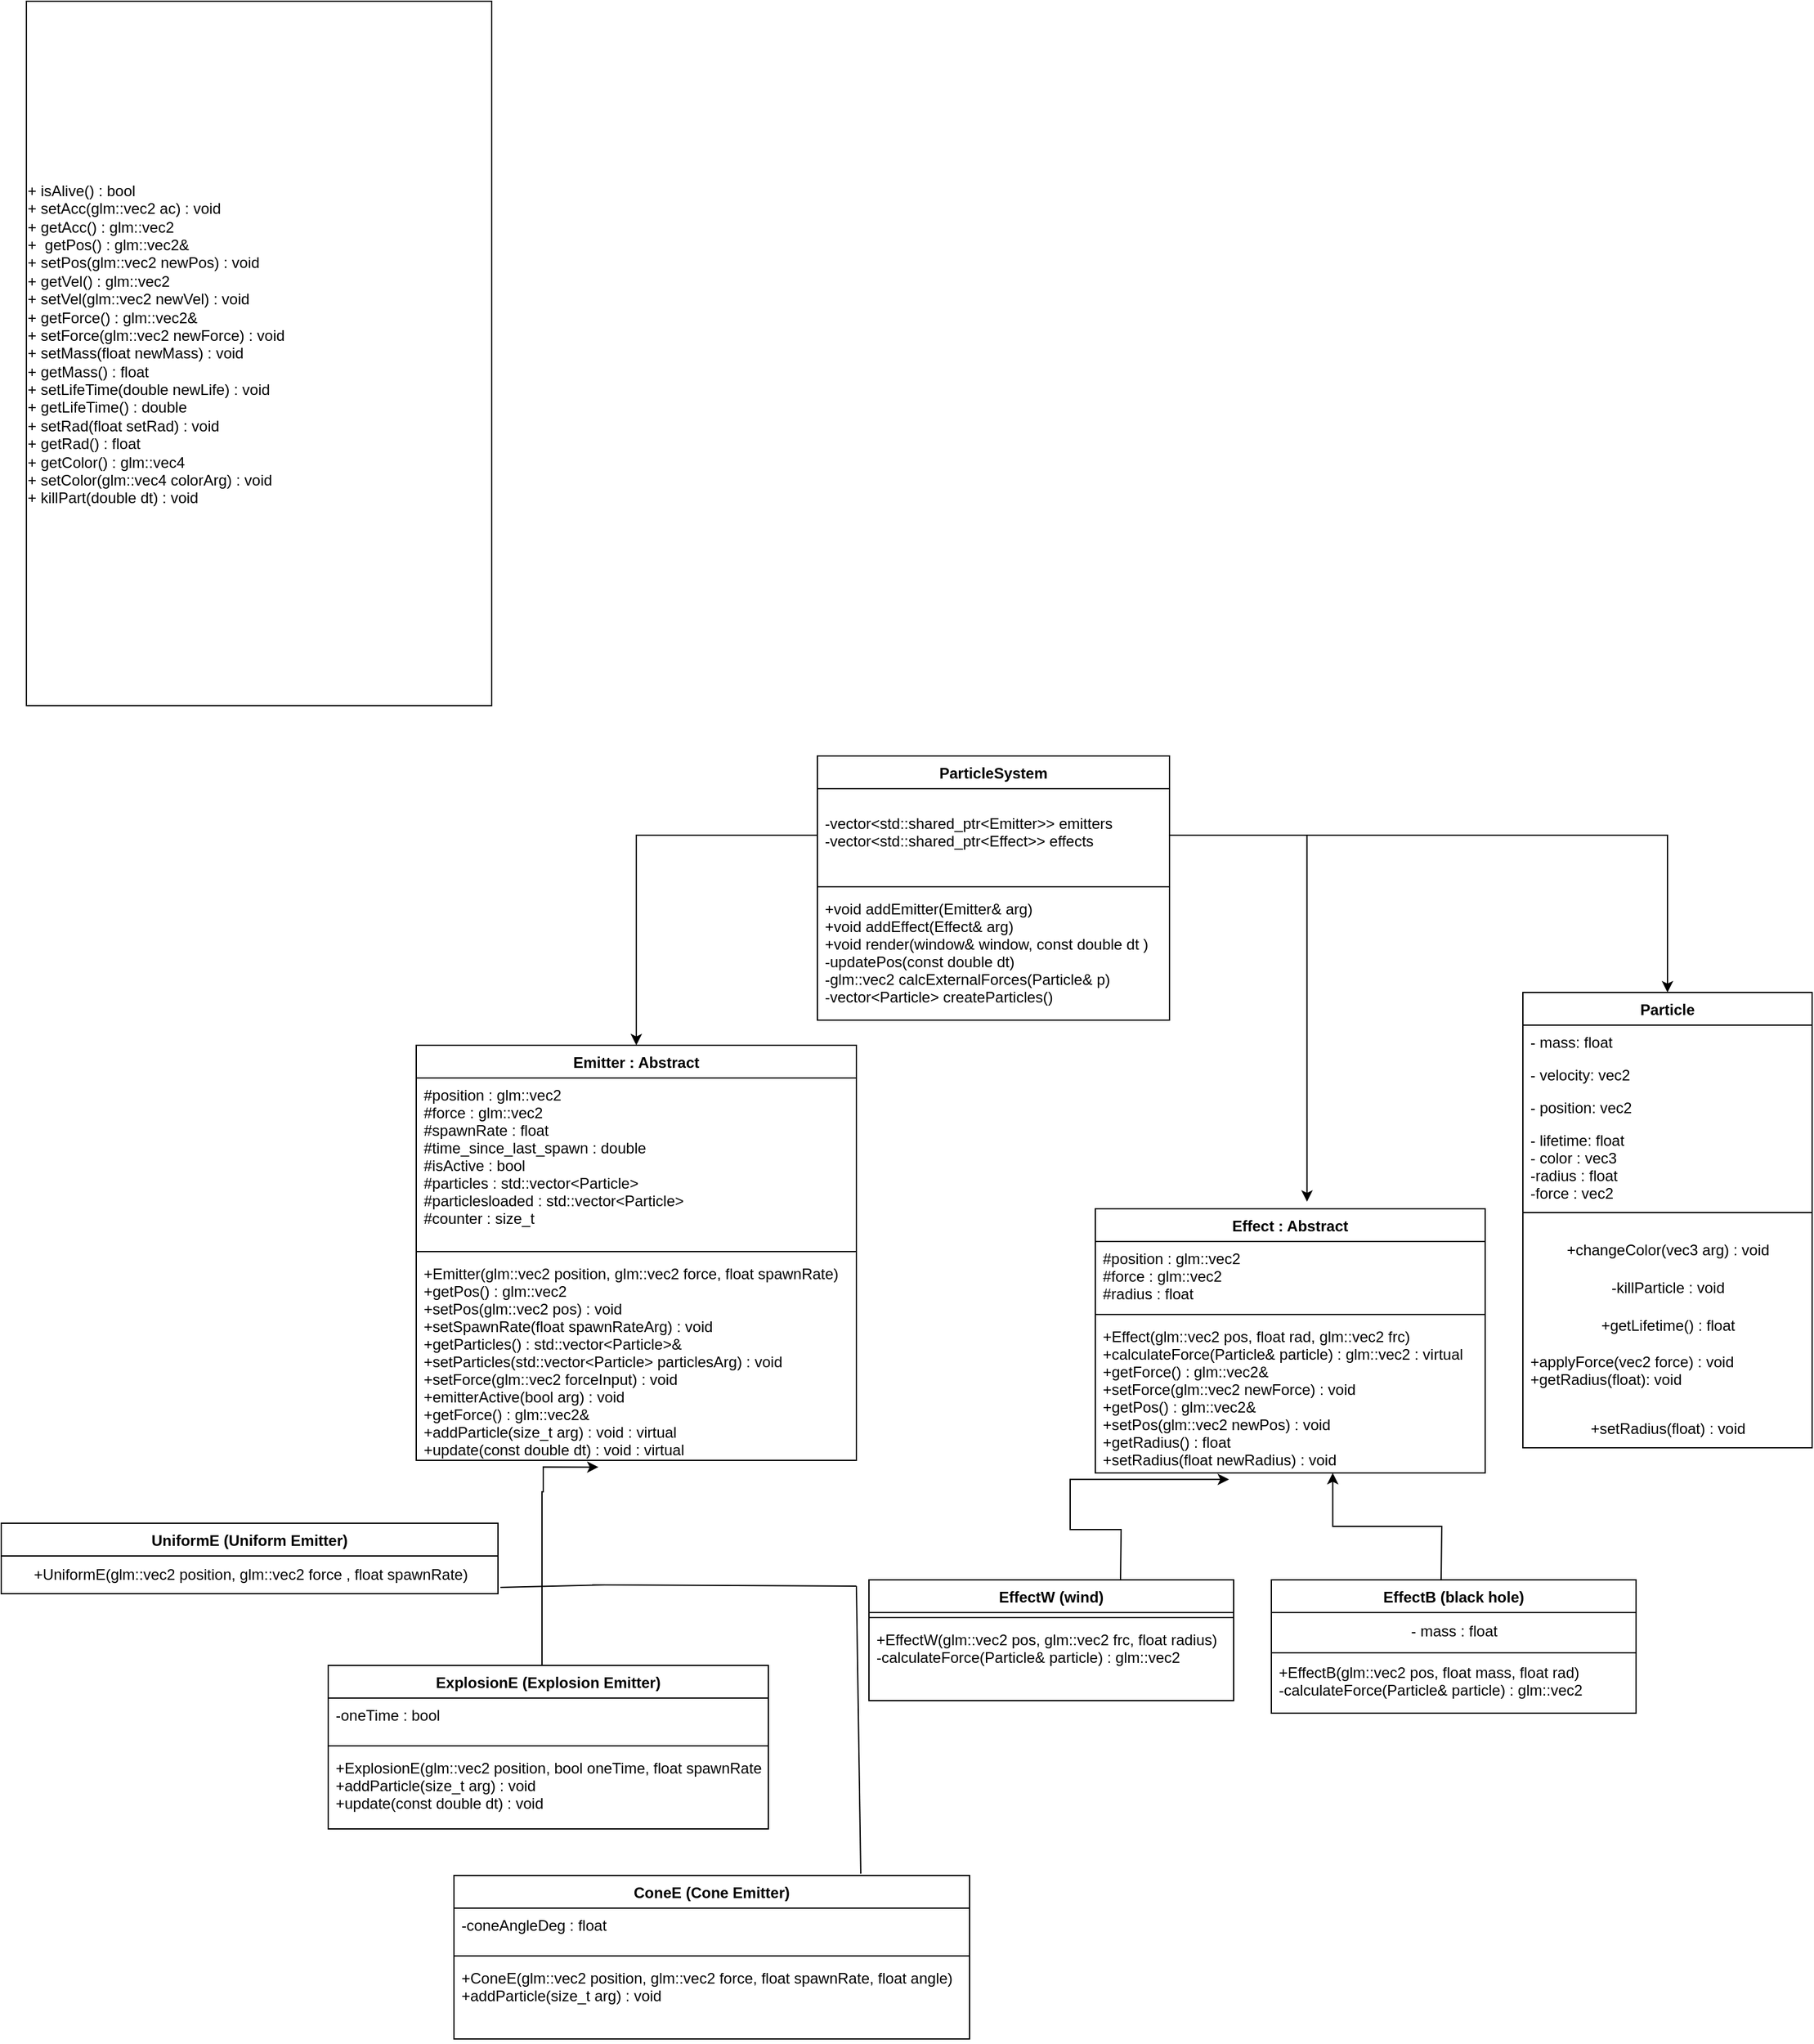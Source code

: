 <mxfile version="21.1.5" type="github">
  <diagram name="Page-1" id="hojcnSkxbj4f1BHJZiE3">
    <mxGraphModel dx="2350" dy="1924" grid="1" gridSize="10" guides="1" tooltips="1" connect="1" arrows="1" fold="1" page="1" pageScale="1" pageWidth="850" pageHeight="1100" math="0" shadow="0">
      <root>
        <mxCell id="0" />
        <mxCell id="1" parent="0" />
        <mxCell id="ky3TiyBcIJoiYtu8OpSj-13" value="Emitter : Abstract" style="swimlane;fontStyle=1;align=center;verticalAlign=top;childLayout=stackLayout;horizontal=1;startSize=26;horizontalStack=0;resizeParent=1;resizeParentMax=0;resizeLast=0;collapsible=1;marginBottom=0;" parent="1" vertex="1">
          <mxGeometry x="-430" y="80" width="350" height="330" as="geometry" />
        </mxCell>
        <mxCell id="ky3TiyBcIJoiYtu8OpSj-14" value="#position : glm::vec2&#xa;#force : glm::vec2&#xa;#spawnRate : float&#xa;#time_since_last_spawn : double&#xa;#isActive : bool&#xa;#particles : std::vector&lt;Particle&gt;&#xa;#particlesloaded : std::vector&lt;Particle&gt;&#xa;#counter : size_t" style="text;strokeColor=none;fillColor=none;align=left;verticalAlign=top;spacingLeft=4;spacingRight=4;overflow=hidden;rotatable=0;points=[[0,0.5],[1,0.5]];portConstraint=eastwest;" parent="ky3TiyBcIJoiYtu8OpSj-13" vertex="1">
          <mxGeometry y="26" width="350" height="134" as="geometry" />
        </mxCell>
        <mxCell id="ky3TiyBcIJoiYtu8OpSj-15" value="" style="line;strokeWidth=1;fillColor=none;align=left;verticalAlign=middle;spacingTop=-1;spacingLeft=3;spacingRight=3;rotatable=0;labelPosition=right;points=[];portConstraint=eastwest;strokeColor=inherit;" parent="ky3TiyBcIJoiYtu8OpSj-13" vertex="1">
          <mxGeometry y="160" width="350" height="8" as="geometry" />
        </mxCell>
        <mxCell id="ky3TiyBcIJoiYtu8OpSj-16" value="+Emitter(glm::vec2 position, glm::vec2 force, float spawnRate)&#xa;+getPos() : glm::vec2&#xa;+setPos(glm::vec2 pos) : void&#xa;+setSpawnRate(float spawnRateArg) : void&#xa;+getParticles() : std::vector&lt;Particle&gt;&amp;&#xa;+setParticles(std::vector&lt;Particle&gt; particlesArg) : void&#xa;+setForce(glm::vec2 forceInput) : void&#xa;+emitterActive(bool arg) : void&#xa;+getForce() : glm::vec2&amp;&#xa;+addParticle(size_t arg) : void : virtual &#xa;+update(const double dt) : void : virtual&#xa;&#xa;&#xa;&#xa;&#xa;" style="text;strokeColor=none;fillColor=none;align=left;verticalAlign=top;spacingLeft=4;spacingRight=4;overflow=hidden;rotatable=0;points=[[0,0.5],[1,0.5]];portConstraint=eastwest;" parent="ky3TiyBcIJoiYtu8OpSj-13" vertex="1">
          <mxGeometry y="168" width="350" height="162" as="geometry" />
        </mxCell>
        <mxCell id="ky3TiyBcIJoiYtu8OpSj-17" value="Particle" style="swimlane;fontStyle=1;align=center;verticalAlign=top;childLayout=stackLayout;horizontal=1;startSize=26;horizontalStack=0;resizeParent=1;resizeParentMax=0;resizeLast=0;collapsible=1;marginBottom=0;" parent="1" vertex="1">
          <mxGeometry x="450" y="38" width="230" height="362" as="geometry" />
        </mxCell>
        <mxCell id="ky3TiyBcIJoiYtu8OpSj-18" value="- mass: float" style="text;strokeColor=none;fillColor=none;align=left;verticalAlign=top;spacingLeft=4;spacingRight=4;overflow=hidden;rotatable=0;points=[[0,0.5],[1,0.5]];portConstraint=eastwest;" parent="ky3TiyBcIJoiYtu8OpSj-17" vertex="1">
          <mxGeometry y="26" width="230" height="26" as="geometry" />
        </mxCell>
        <mxCell id="ky3TiyBcIJoiYtu8OpSj-21" value="- velocity: vec2" style="text;strokeColor=none;fillColor=none;align=left;verticalAlign=top;spacingLeft=4;spacingRight=4;overflow=hidden;rotatable=0;points=[[0,0.5],[1,0.5]];portConstraint=eastwest;" parent="ky3TiyBcIJoiYtu8OpSj-17" vertex="1">
          <mxGeometry y="52" width="230" height="26" as="geometry" />
        </mxCell>
        <mxCell id="ky3TiyBcIJoiYtu8OpSj-22" value="- position: vec2" style="text;strokeColor=none;fillColor=none;align=left;verticalAlign=top;spacingLeft=4;spacingRight=4;overflow=hidden;rotatable=0;points=[[0,0.5],[1,0.5]];portConstraint=eastwest;" parent="ky3TiyBcIJoiYtu8OpSj-17" vertex="1">
          <mxGeometry y="78" width="230" height="26" as="geometry" />
        </mxCell>
        <mxCell id="ky3TiyBcIJoiYtu8OpSj-24" value="- lifetime: float&#xa;- color : vec3&#xa;-radius : float&#xa;-force : vec2" style="text;strokeColor=none;fillColor=none;align=left;verticalAlign=top;spacingLeft=4;spacingRight=4;overflow=hidden;rotatable=0;points=[[0,0.5],[1,0.5]];portConstraint=eastwest;" parent="ky3TiyBcIJoiYtu8OpSj-17" vertex="1">
          <mxGeometry y="104" width="230" height="56" as="geometry" />
        </mxCell>
        <mxCell id="ky3TiyBcIJoiYtu8OpSj-19" value="" style="line;strokeWidth=1;fillColor=none;align=left;verticalAlign=middle;spacingTop=-1;spacingLeft=3;spacingRight=3;rotatable=0;labelPosition=right;points=[];portConstraint=eastwest;strokeColor=inherit;" parent="ky3TiyBcIJoiYtu8OpSj-17" vertex="1">
          <mxGeometry y="160" width="230" height="30" as="geometry" />
        </mxCell>
        <mxCell id="4nmt8U6601-7MUYyNT3q-19" value="+changeColor(vec3 arg) : void" style="text;html=1;align=center;verticalAlign=middle;resizable=0;points=[];autosize=1;strokeColor=none;fillColor=none;" parent="ky3TiyBcIJoiYtu8OpSj-17" vertex="1">
          <mxGeometry y="190" width="230" height="30" as="geometry" />
        </mxCell>
        <mxCell id="4nmt8U6601-7MUYyNT3q-17" value="-killParticle : void" style="text;html=1;align=center;verticalAlign=middle;resizable=0;points=[];autosize=1;strokeColor=none;fillColor=none;" parent="ky3TiyBcIJoiYtu8OpSj-17" vertex="1">
          <mxGeometry y="220" width="230" height="30" as="geometry" />
        </mxCell>
        <mxCell id="4nmt8U6601-7MUYyNT3q-1" value="+getLifetime() : float" style="text;html=1;align=center;verticalAlign=middle;resizable=0;points=[];autosize=1;strokeColor=none;fillColor=none;" parent="ky3TiyBcIJoiYtu8OpSj-17" vertex="1">
          <mxGeometry y="250" width="230" height="30" as="geometry" />
        </mxCell>
        <mxCell id="ky3TiyBcIJoiYtu8OpSj-20" value="+applyForce(vec2 force) : void&#xa;+getRadius(float): void" style="text;strokeColor=none;fillColor=none;align=left;verticalAlign=top;spacingLeft=4;spacingRight=4;overflow=hidden;rotatable=0;points=[[0,0.5],[1,0.5]];portConstraint=eastwest;" parent="ky3TiyBcIJoiYtu8OpSj-17" vertex="1">
          <mxGeometry y="280" width="230" height="52" as="geometry" />
        </mxCell>
        <mxCell id="4nmt8U6601-7MUYyNT3q-20" value="+setRadius(float) : void" style="text;html=1;align=center;verticalAlign=middle;resizable=0;points=[];autosize=1;strokeColor=none;fillColor=none;" parent="ky3TiyBcIJoiYtu8OpSj-17" vertex="1">
          <mxGeometry y="332" width="230" height="30" as="geometry" />
        </mxCell>
        <mxCell id="ky3TiyBcIJoiYtu8OpSj-25" value="Effect : Abstract" style="swimlane;fontStyle=1;align=center;verticalAlign=top;childLayout=stackLayout;horizontal=1;startSize=26;horizontalStack=0;resizeParent=1;resizeParentMax=0;resizeLast=0;collapsible=1;marginBottom=0;" parent="1" vertex="1">
          <mxGeometry x="110" y="210" width="310" height="210" as="geometry" />
        </mxCell>
        <mxCell id="ky3TiyBcIJoiYtu8OpSj-30" value="#position : glm::vec2 &#xa;#force : glm::vec2 &#xa;#radius : float" style="text;strokeColor=none;fillColor=none;align=left;verticalAlign=top;spacingLeft=4;spacingRight=4;overflow=hidden;rotatable=0;points=[[0,0.5],[1,0.5]];portConstraint=eastwest;" parent="ky3TiyBcIJoiYtu8OpSj-25" vertex="1">
          <mxGeometry y="26" width="310" height="54" as="geometry" />
        </mxCell>
        <mxCell id="ky3TiyBcIJoiYtu8OpSj-27" value="" style="line;strokeWidth=1;fillColor=none;align=left;verticalAlign=middle;spacingTop=-1;spacingLeft=3;spacingRight=3;rotatable=0;labelPosition=right;points=[];portConstraint=eastwest;strokeColor=inherit;" parent="ky3TiyBcIJoiYtu8OpSj-25" vertex="1">
          <mxGeometry y="80" width="310" height="8" as="geometry" />
        </mxCell>
        <mxCell id="ky3TiyBcIJoiYtu8OpSj-32" value="+Effect(glm::vec2 pos, float rad, glm::vec2 frc)&#xa;+calculateForce(Particle&amp; particle) : glm::vec2 : virtual&#xa;+getForce() : glm::vec2&amp;&#xa;+setForce(glm::vec2 newForce) : void&#xa;+getPos() : glm::vec2&amp;&#xa;+setPos(glm::vec2 newPos) : void&#xa;+getRadius() : float&#xa;+setRadius(float newRadius) : void" style="text;strokeColor=none;fillColor=none;align=left;verticalAlign=top;spacingLeft=4;spacingRight=4;overflow=hidden;rotatable=0;points=[[0,0.5],[1,0.5]];portConstraint=eastwest;" parent="ky3TiyBcIJoiYtu8OpSj-25" vertex="1">
          <mxGeometry y="88" width="310" height="122" as="geometry" />
        </mxCell>
        <mxCell id="4nmt8U6601-7MUYyNT3q-2" value="UniformE (Uniform Emitter)" style="swimlane;fontStyle=1;align=center;verticalAlign=top;childLayout=stackLayout;horizontal=1;startSize=26;horizontalStack=0;resizeParent=1;resizeParentMax=0;resizeLast=0;collapsible=1;marginBottom=0;" parent="1" vertex="1">
          <mxGeometry x="-760" y="460" width="395" height="56" as="geometry" />
        </mxCell>
        <mxCell id="4nmt8U6601-7MUYyNT3q-14" value="+UniformE(glm::vec2 position, glm::vec2 force , float spawnRate)" style="text;html=1;align=center;verticalAlign=middle;resizable=0;points=[];autosize=1;strokeColor=none;fillColor=none;" parent="4nmt8U6601-7MUYyNT3q-2" vertex="1">
          <mxGeometry y="26" width="395" height="30" as="geometry" />
        </mxCell>
        <mxCell id="4nmt8U6601-7MUYyNT3q-22" style="edgeStyle=orthogonalEdgeStyle;rounded=0;orthogonalLoop=1;jettySize=auto;html=1;entryX=0.414;entryY=1.033;entryDx=0;entryDy=0;entryPerimeter=0;" parent="1" target="ky3TiyBcIJoiYtu8OpSj-16" edge="1">
          <mxGeometry relative="1" as="geometry">
            <Array as="points">
              <mxPoint x="-330" y="435" />
              <mxPoint x="-329" y="435" />
            </Array>
            <mxPoint x="-330" y="573" as="sourcePoint" />
          </mxGeometry>
        </mxCell>
        <mxCell id="4nmt8U6601-7MUYyNT3q-25" value="" style="endArrow=none;html=1;rounded=0;" parent="1" edge="1">
          <mxGeometry width="50" height="50" relative="1" as="geometry">
            <mxPoint x="-80" y="510" as="sourcePoint" />
            <mxPoint x="-290" y="509" as="targetPoint" />
          </mxGeometry>
        </mxCell>
        <mxCell id="4nmt8U6601-7MUYyNT3q-26" value="" style="endArrow=none;html=1;rounded=0;entryX=1.005;entryY=0.833;entryDx=0;entryDy=0;entryPerimeter=0;" parent="1" target="4nmt8U6601-7MUYyNT3q-14" edge="1">
          <mxGeometry width="50" height="50" relative="1" as="geometry">
            <mxPoint x="-280" y="509" as="sourcePoint" />
            <mxPoint x="-280" y="519" as="targetPoint" />
          </mxGeometry>
        </mxCell>
        <mxCell id="4nmt8U6601-7MUYyNT3q-49" style="edgeStyle=orthogonalEdgeStyle;rounded=0;orthogonalLoop=1;jettySize=auto;html=1;entryX=0.343;entryY=1.042;entryDx=0;entryDy=0;entryPerimeter=0;" parent="1" target="ky3TiyBcIJoiYtu8OpSj-32" edge="1">
          <mxGeometry relative="1" as="geometry">
            <mxPoint x="130" y="510" as="sourcePoint" />
          </mxGeometry>
        </mxCell>
        <mxCell id="4nmt8U6601-7MUYyNT3q-50" style="edgeStyle=orthogonalEdgeStyle;rounded=0;orthogonalLoop=1;jettySize=auto;html=1;entryX=0.609;entryY=1;entryDx=0;entryDy=0;entryPerimeter=0;" parent="1" target="ky3TiyBcIJoiYtu8OpSj-32" edge="1">
          <mxGeometry relative="1" as="geometry">
            <mxPoint x="385" y="505" as="sourcePoint" />
          </mxGeometry>
        </mxCell>
        <mxCell id="4nmt8U6601-7MUYyNT3q-51" value="ParticleSystem" style="swimlane;fontStyle=1;align=center;verticalAlign=top;childLayout=stackLayout;horizontal=1;startSize=26;horizontalStack=0;resizeParent=1;resizeParentMax=0;resizeLast=0;collapsible=1;marginBottom=0;" parent="1" vertex="1">
          <mxGeometry x="-111" y="-150" width="280" height="210" as="geometry" />
        </mxCell>
        <mxCell id="4nmt8U6601-7MUYyNT3q-52" value="&#xa;-vector&lt;std::shared_ptr&lt;Emitter&gt;&gt; emitters&#xa;-vector&lt;std::shared_ptr&lt;Effect&gt;&gt; effects&#xa;&#xa;" style="text;strokeColor=none;fillColor=none;align=left;verticalAlign=top;spacingLeft=4;spacingRight=4;overflow=hidden;rotatable=0;points=[[0,0.5],[1,0.5]];portConstraint=eastwest;" parent="4nmt8U6601-7MUYyNT3q-51" vertex="1">
          <mxGeometry y="26" width="280" height="74" as="geometry" />
        </mxCell>
        <mxCell id="4nmt8U6601-7MUYyNT3q-53" value="" style="line;strokeWidth=1;fillColor=none;align=left;verticalAlign=middle;spacingTop=-1;spacingLeft=3;spacingRight=3;rotatable=0;labelPosition=right;points=[];portConstraint=eastwest;strokeColor=inherit;" parent="4nmt8U6601-7MUYyNT3q-51" vertex="1">
          <mxGeometry y="100" width="280" height="8" as="geometry" />
        </mxCell>
        <mxCell id="4nmt8U6601-7MUYyNT3q-54" value="+void addEmitter(Emitter&amp; arg)&#xa;+void addEffect(Effect&amp; arg)&#xa;+void render(window&amp; window, const double dt )&#xa;-updatePos(const double dt)&#xa;-glm::vec2 calcExternalForces(Particle&amp; p)&#xa;-vector&lt;Particle&gt; createParticles()&#xa;" style="text;strokeColor=none;fillColor=none;align=left;verticalAlign=top;spacingLeft=4;spacingRight=4;overflow=hidden;rotatable=0;points=[[0,0.5],[1,0.5]];portConstraint=eastwest;" parent="4nmt8U6601-7MUYyNT3q-51" vertex="1">
          <mxGeometry y="108" width="280" height="102" as="geometry" />
        </mxCell>
        <mxCell id="4nmt8U6601-7MUYyNT3q-58" style="edgeStyle=orthogonalEdgeStyle;rounded=0;orthogonalLoop=1;jettySize=auto;html=1;" parent="1" source="4nmt8U6601-7MUYyNT3q-52" target="ky3TiyBcIJoiYtu8OpSj-13" edge="1">
          <mxGeometry relative="1" as="geometry" />
        </mxCell>
        <mxCell id="4nmt8U6601-7MUYyNT3q-59" style="edgeStyle=orthogonalEdgeStyle;rounded=0;orthogonalLoop=1;jettySize=auto;html=1;entryX=0.543;entryY=-0.027;entryDx=0;entryDy=0;entryPerimeter=0;" parent="1" source="4nmt8U6601-7MUYyNT3q-52" target="ky3TiyBcIJoiYtu8OpSj-25" edge="1">
          <mxGeometry relative="1" as="geometry" />
        </mxCell>
        <mxCell id="4nmt8U6601-7MUYyNT3q-60" style="edgeStyle=orthogonalEdgeStyle;rounded=0;orthogonalLoop=1;jettySize=auto;html=1;entryX=0.5;entryY=0;entryDx=0;entryDy=0;" parent="1" source="4nmt8U6601-7MUYyNT3q-52" target="ky3TiyBcIJoiYtu8OpSj-17" edge="1">
          <mxGeometry relative="1" as="geometry" />
        </mxCell>
        <mxCell id="cRIdnXcLlvJj5D5Ri7P7-5" value="ExplosionE (Explosion Emitter)" style="swimlane;fontStyle=1;align=center;verticalAlign=top;childLayout=stackLayout;horizontal=1;startSize=26;horizontalStack=0;resizeParent=1;resizeParentMax=0;resizeLast=0;collapsible=1;marginBottom=0;" parent="1" vertex="1">
          <mxGeometry x="-500" y="573" width="350" height="130" as="geometry" />
        </mxCell>
        <mxCell id="cRIdnXcLlvJj5D5Ri7P7-6" value="-oneTime : bool" style="text;strokeColor=none;fillColor=none;align=left;verticalAlign=top;spacingLeft=4;spacingRight=4;overflow=hidden;rotatable=0;points=[[0,0.5],[1,0.5]];portConstraint=eastwest;" parent="cRIdnXcLlvJj5D5Ri7P7-5" vertex="1">
          <mxGeometry y="26" width="350" height="34" as="geometry" />
        </mxCell>
        <mxCell id="cRIdnXcLlvJj5D5Ri7P7-7" value="" style="line;strokeWidth=1;fillColor=none;align=left;verticalAlign=middle;spacingTop=-1;spacingLeft=3;spacingRight=3;rotatable=0;labelPosition=right;points=[];portConstraint=eastwest;strokeColor=inherit;" parent="cRIdnXcLlvJj5D5Ri7P7-5" vertex="1">
          <mxGeometry y="60" width="350" height="8" as="geometry" />
        </mxCell>
        <mxCell id="cRIdnXcLlvJj5D5Ri7P7-8" value="+ExplosionE(glm::vec2 position, bool oneTime, float spawnRate)&#xa;+addParticle(size_t arg) : void&#xa;+update(const double dt) : void&#xa;&#xa;&#xa;&#xa;&#xa;" style="text;strokeColor=none;fillColor=none;align=left;verticalAlign=top;spacingLeft=4;spacingRight=4;overflow=hidden;rotatable=0;points=[[0,0.5],[1,0.5]];portConstraint=eastwest;" parent="cRIdnXcLlvJj5D5Ri7P7-5" vertex="1">
          <mxGeometry y="68" width="350" height="62" as="geometry" />
        </mxCell>
        <mxCell id="cRIdnXcLlvJj5D5Ri7P7-9" value="ConeE (Cone Emitter)" style="swimlane;fontStyle=1;align=center;verticalAlign=top;childLayout=stackLayout;horizontal=1;startSize=26;horizontalStack=0;resizeParent=1;resizeParentMax=0;resizeLast=0;collapsible=1;marginBottom=0;" parent="1" vertex="1">
          <mxGeometry x="-400" y="740" width="410" height="130" as="geometry" />
        </mxCell>
        <mxCell id="cRIdnXcLlvJj5D5Ri7P7-10" value="-coneAngleDeg : float" style="text;strokeColor=none;fillColor=none;align=left;verticalAlign=top;spacingLeft=4;spacingRight=4;overflow=hidden;rotatable=0;points=[[0,0.5],[1,0.5]];portConstraint=eastwest;" parent="cRIdnXcLlvJj5D5Ri7P7-9" vertex="1">
          <mxGeometry y="26" width="410" height="34" as="geometry" />
        </mxCell>
        <mxCell id="cRIdnXcLlvJj5D5Ri7P7-11" value="" style="line;strokeWidth=1;fillColor=none;align=left;verticalAlign=middle;spacingTop=-1;spacingLeft=3;spacingRight=3;rotatable=0;labelPosition=right;points=[];portConstraint=eastwest;strokeColor=inherit;" parent="cRIdnXcLlvJj5D5Ri7P7-9" vertex="1">
          <mxGeometry y="60" width="410" height="8" as="geometry" />
        </mxCell>
        <mxCell id="cRIdnXcLlvJj5D5Ri7P7-12" value="+ConeE(glm::vec2 position, glm::vec2 force, float spawnRate, float angle)&#xa;+addParticle(size_t arg) : void&#xa;&#xa;&#xa;&#xa;&#xa;" style="text;strokeColor=none;fillColor=none;align=left;verticalAlign=top;spacingLeft=4;spacingRight=4;overflow=hidden;rotatable=0;points=[[0,0.5],[1,0.5]];portConstraint=eastwest;" parent="cRIdnXcLlvJj5D5Ri7P7-9" vertex="1">
          <mxGeometry y="68" width="410" height="62" as="geometry" />
        </mxCell>
        <mxCell id="cRIdnXcLlvJj5D5Ri7P7-13" value="" style="endArrow=none;html=1;rounded=0;exitX=0.789;exitY=-0.011;exitDx=0;exitDy=0;exitPerimeter=0;" parent="1" source="cRIdnXcLlvJj5D5Ri7P7-9" edge="1">
          <mxGeometry width="50" height="50" relative="1" as="geometry">
            <mxPoint x="-150" y="730" as="sourcePoint" />
            <mxPoint x="-80" y="510" as="targetPoint" />
          </mxGeometry>
        </mxCell>
        <mxCell id="cRIdnXcLlvJj5D5Ri7P7-15" value="EffectW (wind)" style="swimlane;fontStyle=1;align=center;verticalAlign=top;childLayout=stackLayout;horizontal=1;startSize=26;horizontalStack=0;resizeParent=1;resizeParentMax=0;resizeLast=0;collapsible=1;marginBottom=0;" parent="1" vertex="1">
          <mxGeometry x="-70" y="505" width="290" height="96" as="geometry" />
        </mxCell>
        <mxCell id="cRIdnXcLlvJj5D5Ri7P7-17" value="" style="line;strokeWidth=1;fillColor=none;align=left;verticalAlign=middle;spacingTop=-1;spacingLeft=3;spacingRight=3;rotatable=0;labelPosition=right;points=[];portConstraint=eastwest;strokeColor=inherit;" parent="cRIdnXcLlvJj5D5Ri7P7-15" vertex="1">
          <mxGeometry y="26" width="290" height="8" as="geometry" />
        </mxCell>
        <mxCell id="cRIdnXcLlvJj5D5Ri7P7-18" value="+EffectW(glm::vec2 pos, glm::vec2 frc, float radius)&#xa;-calculateForce(Particle&amp; particle) : glm::vec2" style="text;strokeColor=none;fillColor=none;align=left;verticalAlign=top;spacingLeft=4;spacingRight=4;overflow=hidden;rotatable=0;points=[[0,0.5],[1,0.5]];portConstraint=eastwest;" parent="cRIdnXcLlvJj5D5Ri7P7-15" vertex="1">
          <mxGeometry y="34" width="290" height="62" as="geometry" />
        </mxCell>
        <mxCell id="cRIdnXcLlvJj5D5Ri7P7-19" value="EffectB (black hole)" style="swimlane;fontStyle=1;align=center;verticalAlign=top;childLayout=stackLayout;horizontal=1;startSize=26;horizontalStack=0;resizeParent=1;resizeParentMax=0;resizeLast=0;collapsible=1;marginBottom=0;" parent="1" vertex="1">
          <mxGeometry x="250" y="505" width="290" height="106" as="geometry" />
        </mxCell>
        <mxCell id="cRIdnXcLlvJj5D5Ri7P7-22" value="- mass : float" style="text;html=1;align=center;verticalAlign=middle;resizable=0;points=[];autosize=1;strokeColor=none;fillColor=none;" parent="cRIdnXcLlvJj5D5Ri7P7-19" vertex="1">
          <mxGeometry y="26" width="290" height="30" as="geometry" />
        </mxCell>
        <mxCell id="cRIdnXcLlvJj5D5Ri7P7-20" value="" style="line;strokeWidth=1;fillColor=none;align=left;verticalAlign=middle;spacingTop=-1;spacingLeft=3;spacingRight=3;rotatable=0;labelPosition=right;points=[];portConstraint=eastwest;strokeColor=inherit;" parent="cRIdnXcLlvJj5D5Ri7P7-19" vertex="1">
          <mxGeometry y="56" width="290" height="4" as="geometry" />
        </mxCell>
        <mxCell id="cRIdnXcLlvJj5D5Ri7P7-21" value="+EffectB(glm::vec2 pos, float mass, float rad)&#xa;-calculateForce(Particle&amp; particle) : glm::vec2" style="text;strokeColor=none;fillColor=none;align=left;verticalAlign=top;spacingLeft=4;spacingRight=4;overflow=hidden;rotatable=0;points=[[0,0.5],[1,0.5]];portConstraint=eastwest;" parent="cRIdnXcLlvJj5D5Ri7P7-19" vertex="1">
          <mxGeometry y="60" width="290" height="46" as="geometry" />
        </mxCell>
        <mxCell id="ejMd_IS0fNRQUta3YKd9-1" value="&lt;div&gt;+ isAlive() : bool&lt;/div&gt;&lt;div&gt;&lt;span style=&quot;background-color: initial;&quot;&gt;+ setAcc(glm::vec2 ac) : void&lt;/span&gt;&lt;br&gt;&lt;/div&gt;&lt;div&gt;&lt;span style=&quot;background-color: initial;&quot;&gt;+ getAcc() : glm::vec2&lt;/span&gt;&lt;br&gt;&lt;/div&gt;&lt;div&gt;&lt;span style=&quot;background-color: initial;&quot;&gt;+&amp;nbsp; getPos() : glm::vec2&amp;amp;&lt;/span&gt;&lt;br&gt;&lt;/div&gt;&lt;div&gt;&lt;span style=&quot;background-color: initial;&quot;&gt;+ setPos(glm::vec2 newPos) : void&lt;/span&gt;&lt;/div&gt;&lt;div&gt;+ getVel() : glm::vec2&lt;/div&gt;&lt;div&gt;+ setVel(glm::vec2 newVel) : void&lt;/div&gt;&lt;div&gt;+ getForce() : glm::vec2&amp;amp;&lt;/div&gt;&lt;div&gt;+ setForce(glm::vec2 newForce) : void&lt;/div&gt;&lt;div&gt;+ setMass(float newMass) : void&lt;/div&gt;&lt;div&gt;+ getMass() : float&lt;/div&gt;&lt;div&gt;+ setLifeTime(double newLife) : void&lt;/div&gt;&lt;div&gt;+ getLifeTime() : double&lt;/div&gt;&lt;div&gt;+ setRad(float setRad) : void&lt;/div&gt;&lt;div&gt;+ getRad() : float&lt;/div&gt;&lt;div&gt;+ getColor() : glm::vec4&lt;/div&gt;&lt;div&gt;+ setColor(glm::vec4 colorArg) : void&lt;/div&gt;&lt;div&gt;+ killPart(double dt) : void&lt;/div&gt;&lt;div&gt;&lt;br&gt;&lt;/div&gt;" style="rounded=0;whiteSpace=wrap;html=1;spacing=1;align=left;" vertex="1" parent="1">
          <mxGeometry x="-740" y="-750" width="370" height="560" as="geometry" />
        </mxCell>
      </root>
    </mxGraphModel>
  </diagram>
</mxfile>
